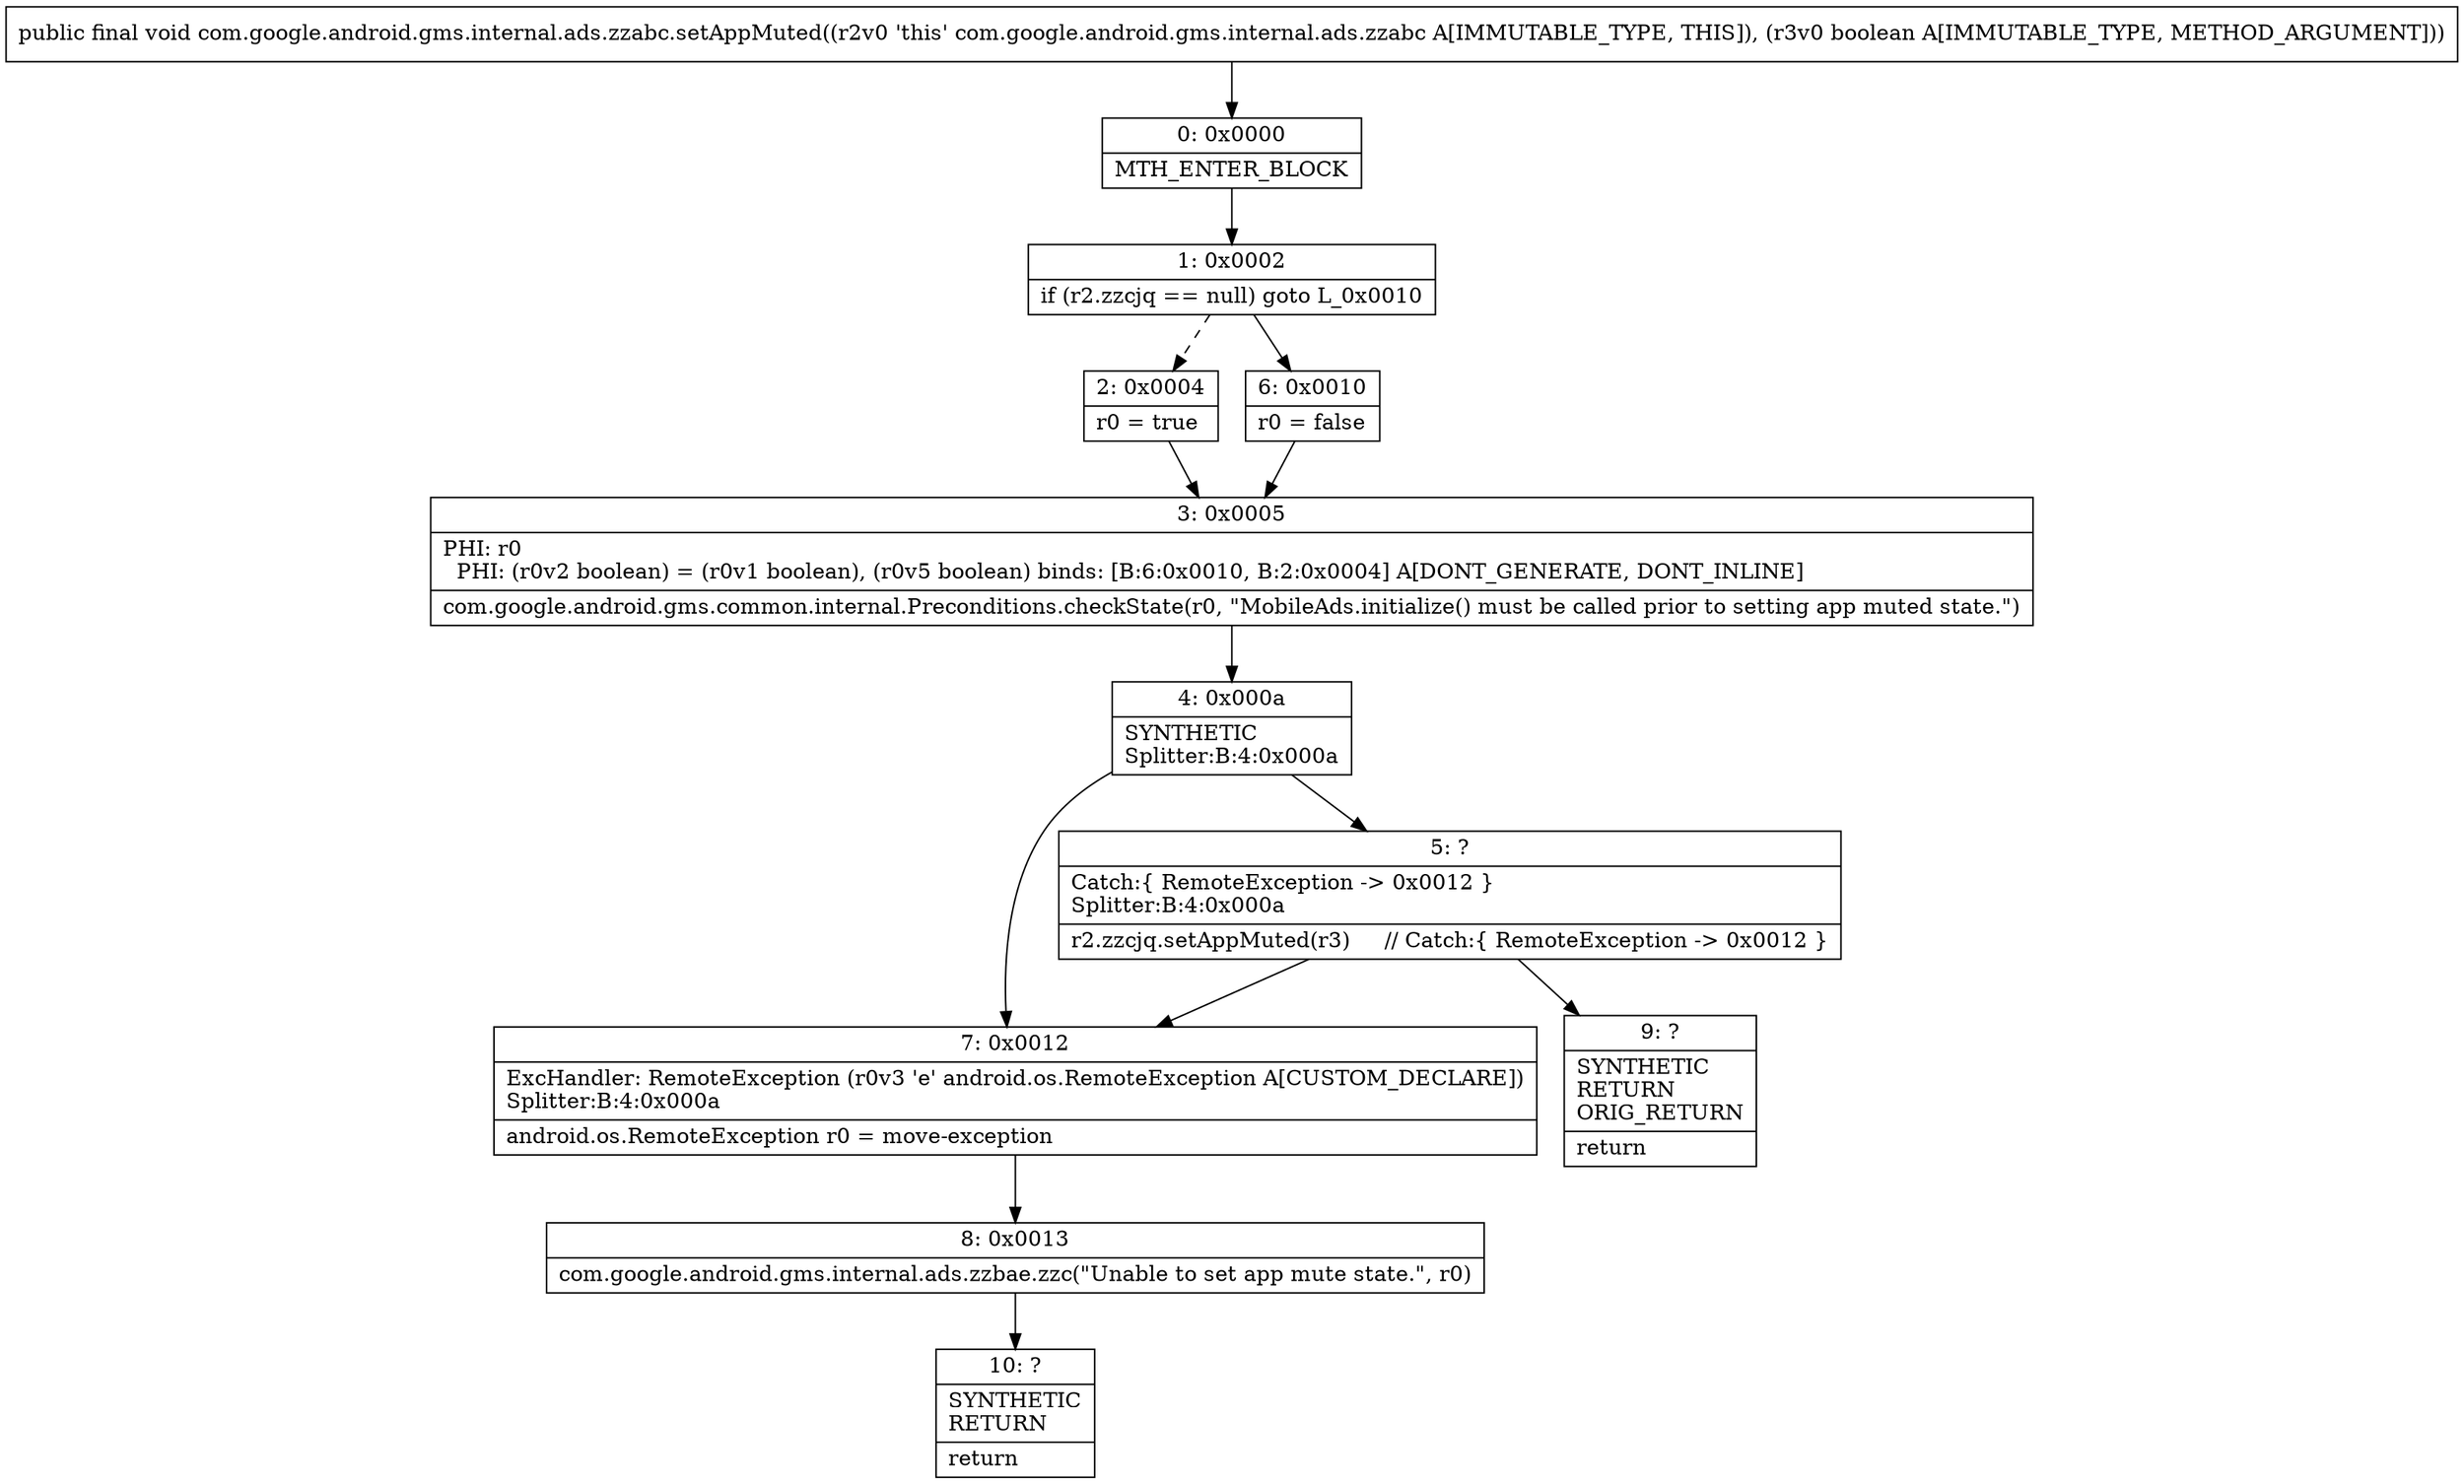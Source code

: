 digraph "CFG forcom.google.android.gms.internal.ads.zzabc.setAppMuted(Z)V" {
Node_0 [shape=record,label="{0\:\ 0x0000|MTH_ENTER_BLOCK\l}"];
Node_1 [shape=record,label="{1\:\ 0x0002|if (r2.zzcjq == null) goto L_0x0010\l}"];
Node_2 [shape=record,label="{2\:\ 0x0004|r0 = true\l}"];
Node_3 [shape=record,label="{3\:\ 0x0005|PHI: r0 \l  PHI: (r0v2 boolean) = (r0v1 boolean), (r0v5 boolean) binds: [B:6:0x0010, B:2:0x0004] A[DONT_GENERATE, DONT_INLINE]\l|com.google.android.gms.common.internal.Preconditions.checkState(r0, \"MobileAds.initialize() must be called prior to setting app muted state.\")\l}"];
Node_4 [shape=record,label="{4\:\ 0x000a|SYNTHETIC\lSplitter:B:4:0x000a\l}"];
Node_5 [shape=record,label="{5\:\ ?|Catch:\{ RemoteException \-\> 0x0012 \}\lSplitter:B:4:0x000a\l|r2.zzcjq.setAppMuted(r3)     \/\/ Catch:\{ RemoteException \-\> 0x0012 \}\l}"];
Node_6 [shape=record,label="{6\:\ 0x0010|r0 = false\l}"];
Node_7 [shape=record,label="{7\:\ 0x0012|ExcHandler: RemoteException (r0v3 'e' android.os.RemoteException A[CUSTOM_DECLARE])\lSplitter:B:4:0x000a\l|android.os.RemoteException r0 = move\-exception\l}"];
Node_8 [shape=record,label="{8\:\ 0x0013|com.google.android.gms.internal.ads.zzbae.zzc(\"Unable to set app mute state.\", r0)\l}"];
Node_9 [shape=record,label="{9\:\ ?|SYNTHETIC\lRETURN\lORIG_RETURN\l|return\l}"];
Node_10 [shape=record,label="{10\:\ ?|SYNTHETIC\lRETURN\l|return\l}"];
MethodNode[shape=record,label="{public final void com.google.android.gms.internal.ads.zzabc.setAppMuted((r2v0 'this' com.google.android.gms.internal.ads.zzabc A[IMMUTABLE_TYPE, THIS]), (r3v0 boolean A[IMMUTABLE_TYPE, METHOD_ARGUMENT])) }"];
MethodNode -> Node_0;
Node_0 -> Node_1;
Node_1 -> Node_2[style=dashed];
Node_1 -> Node_6;
Node_2 -> Node_3;
Node_3 -> Node_4;
Node_4 -> Node_5;
Node_4 -> Node_7;
Node_5 -> Node_7;
Node_5 -> Node_9;
Node_6 -> Node_3;
Node_7 -> Node_8;
Node_8 -> Node_10;
}

